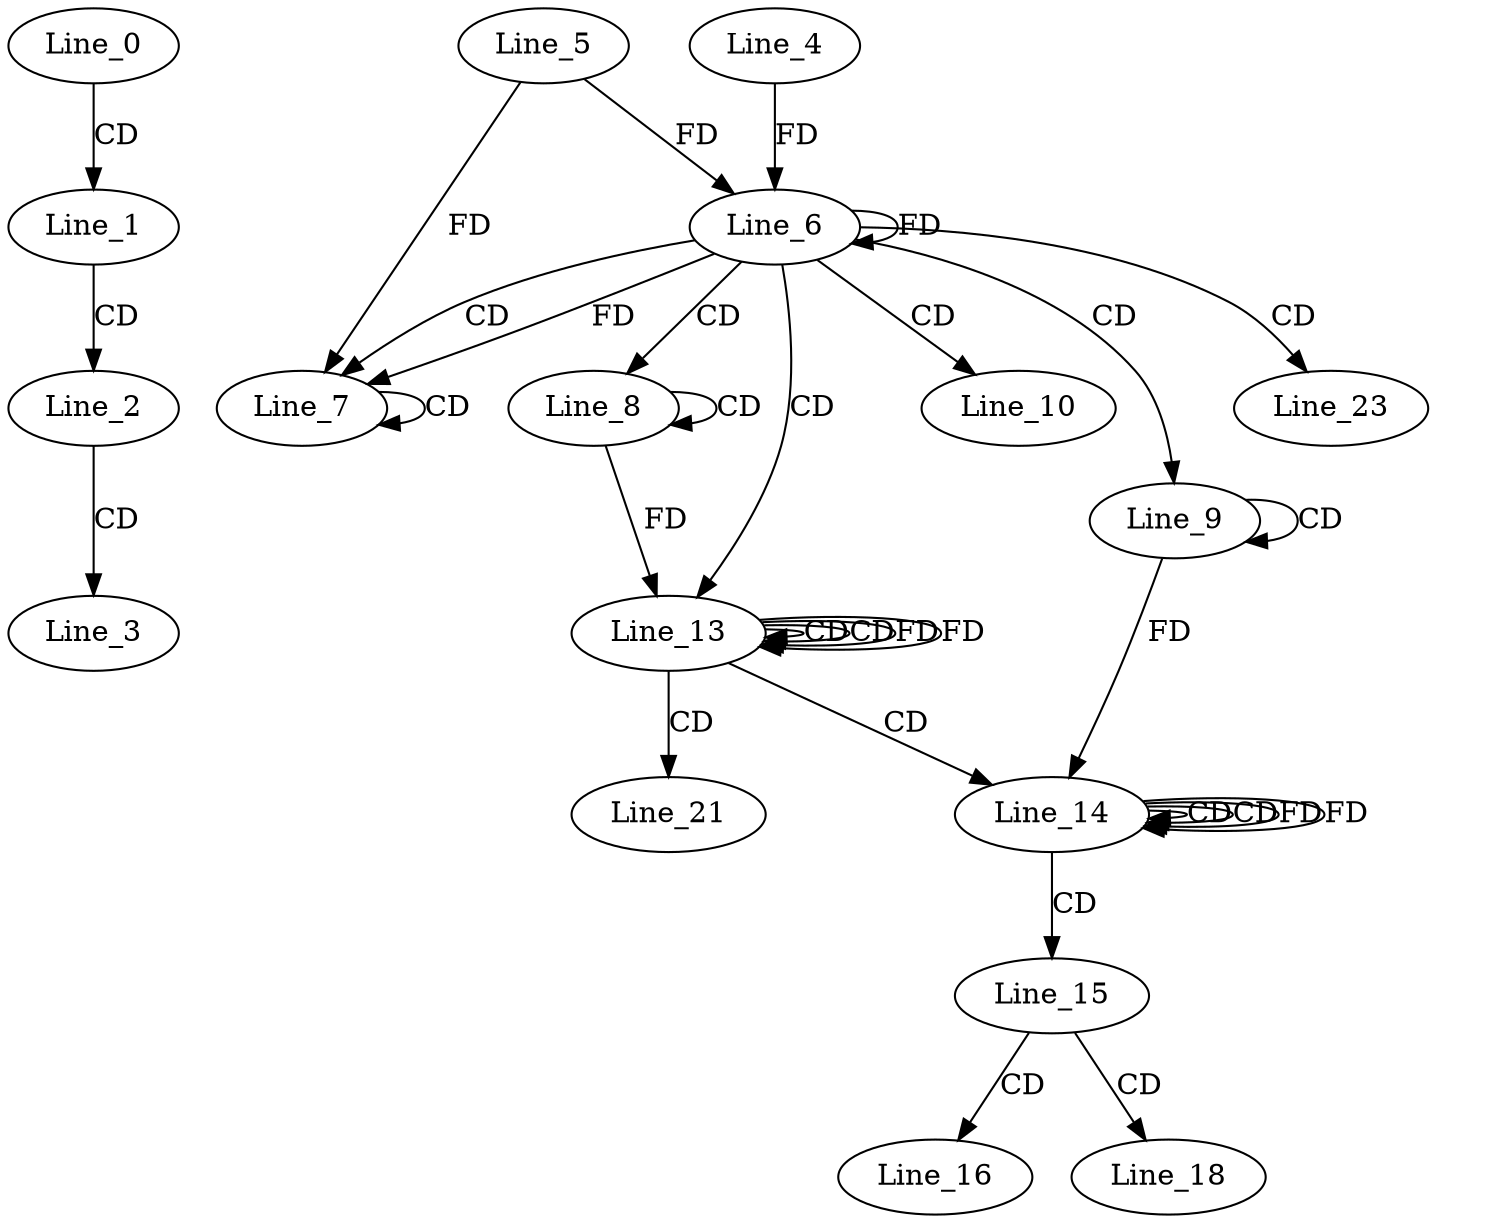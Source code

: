 digraph G {
  Line_0;
  Line_1;
  Line_2;
  Line_3;
  Line_6;
  Line_5;
  Line_6;
  Line_4;
  Line_6;
  Line_7;
  Line_7;
  Line_8;
  Line_8;
  Line_9;
  Line_9;
  Line_10;
  Line_13;
  Line_13;
  Line_13;
  Line_14;
  Line_14;
  Line_14;
  Line_15;
  Line_16;
  Line_18;
  Line_21;
  Line_23;
  Line_0 -> Line_1 [ label="CD" ];
  Line_1 -> Line_2 [ label="CD" ];
  Line_2 -> Line_3 [ label="CD" ];
  Line_6 -> Line_6 [ label="FD" ];
  Line_5 -> Line_6 [ label="FD" ];
  Line_4 -> Line_6 [ label="FD" ];
  Line_6 -> Line_7 [ label="CD" ];
  Line_7 -> Line_7 [ label="CD" ];
  Line_6 -> Line_7 [ label="FD" ];
  Line_5 -> Line_7 [ label="FD" ];
  Line_6 -> Line_8 [ label="CD" ];
  Line_8 -> Line_8 [ label="CD" ];
  Line_6 -> Line_9 [ label="CD" ];
  Line_9 -> Line_9 [ label="CD" ];
  Line_6 -> Line_10 [ label="CD" ];
  Line_6 -> Line_13 [ label="CD" ];
  Line_13 -> Line_13 [ label="CD" ];
  Line_8 -> Line_13 [ label="FD" ];
  Line_13 -> Line_13 [ label="CD" ];
  Line_13 -> Line_13 [ label="FD" ];
  Line_13 -> Line_14 [ label="CD" ];
  Line_14 -> Line_14 [ label="CD" ];
  Line_9 -> Line_14 [ label="FD" ];
  Line_14 -> Line_14 [ label="CD" ];
  Line_14 -> Line_14 [ label="FD" ];
  Line_14 -> Line_15 [ label="CD" ];
  Line_15 -> Line_16 [ label="CD" ];
  Line_15 -> Line_18 [ label="CD" ];
  Line_13 -> Line_21 [ label="CD" ];
  Line_6 -> Line_23 [ label="CD" ];
  Line_13 -> Line_13 [ label="FD" ];
  Line_14 -> Line_14 [ label="FD" ];
}
